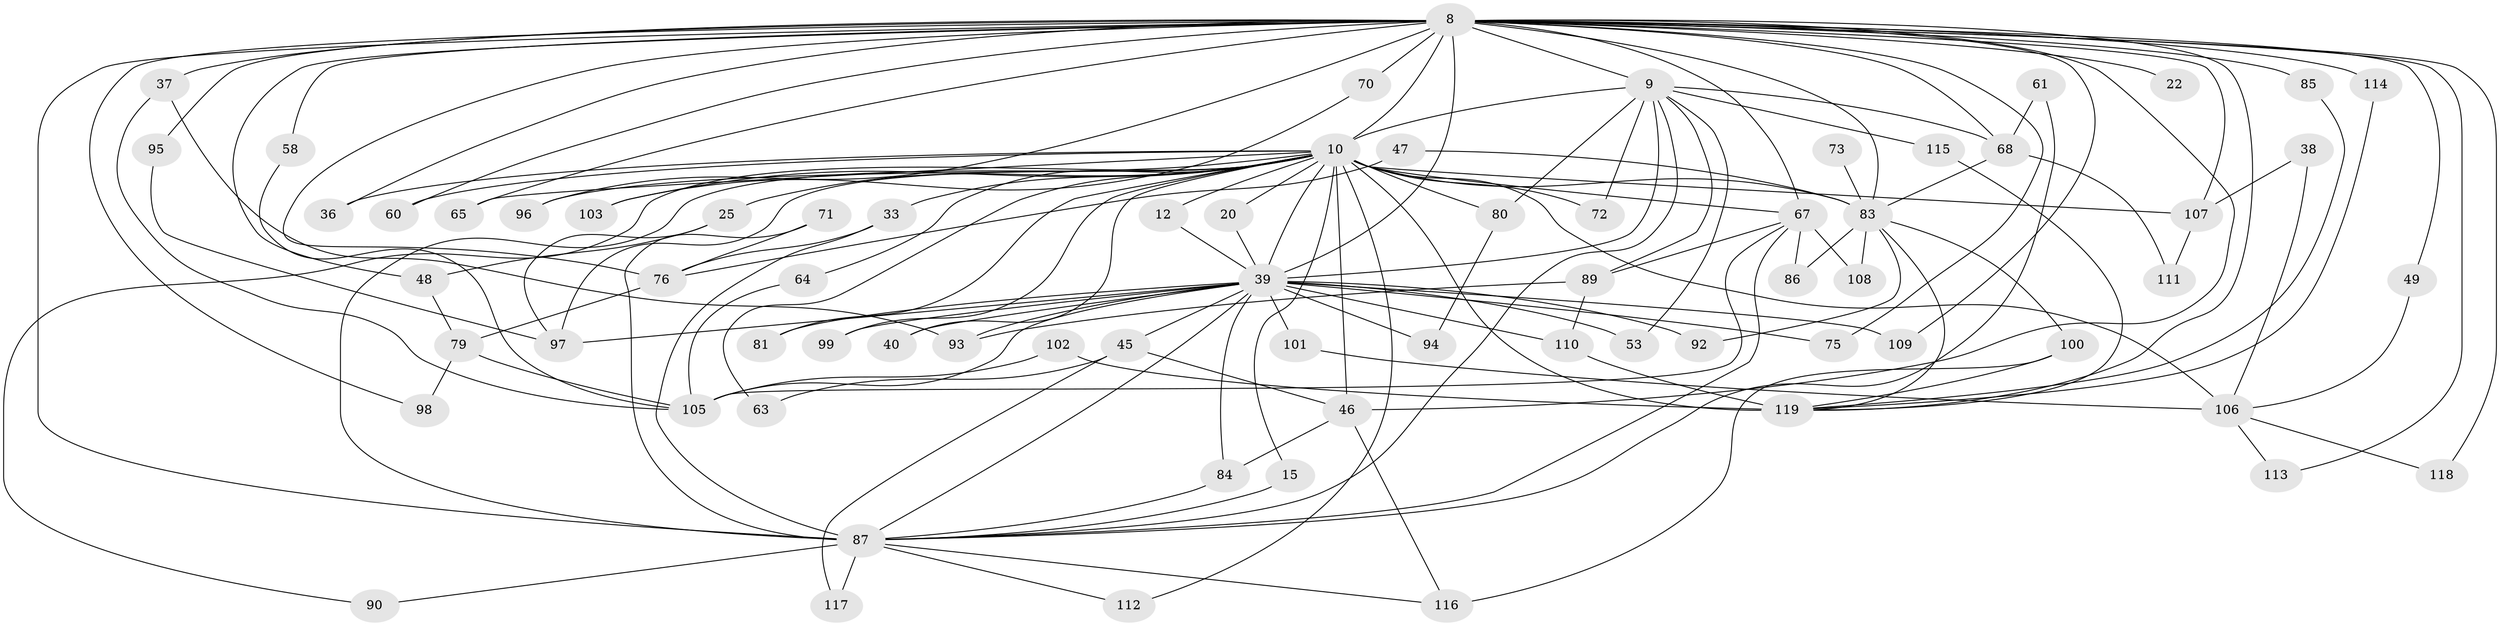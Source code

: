 // original degree distribution, {28: 0.01680672268907563, 13: 0.008403361344537815, 15: 0.008403361344537815, 17: 0.008403361344537815, 20: 0.008403361344537815, 32: 0.01680672268907563, 16: 0.008403361344537815, 12: 0.008403361344537815, 8: 0.01680672268907563, 2: 0.5210084033613446, 7: 0.01680672268907563, 4: 0.07563025210084033, 3: 0.21008403361344538, 6: 0.025210084033613446, 5: 0.05042016806722689}
// Generated by graph-tools (version 1.1) at 2025/46/03/04/25 21:46:55]
// undirected, 71 vertices, 146 edges
graph export_dot {
graph [start="1"]
  node [color=gray90,style=filled];
  8 [super="+1"];
  9 [super="+2"];
  10 [super="+6"];
  12;
  15;
  20;
  22;
  25;
  33;
  36;
  37 [super="+18"];
  38;
  39 [super="+34+5"];
  40;
  45;
  46 [super="+41"];
  47;
  48;
  49;
  53;
  58;
  60;
  61;
  63;
  64;
  65;
  67 [super="+59"];
  68 [super="+50"];
  70;
  71;
  72;
  73;
  75;
  76 [super="+74"];
  79 [super="+56"];
  80;
  81;
  83 [super="+21+42+66"];
  84 [super="+62"];
  85;
  86;
  87 [super="+19+7+44"];
  89 [super="+82"];
  90;
  92;
  93 [super="+51"];
  94;
  95;
  96;
  97 [super="+54+88"];
  98;
  99;
  100;
  101;
  102;
  103;
  105 [super="+26+55"];
  106 [super="+77+14"];
  107 [super="+24+27"];
  108;
  109;
  110 [super="+78"];
  111;
  112;
  113;
  114;
  115;
  116 [super="+91"];
  117;
  118;
  119 [super="+23+104"];
  8 -- 9 [weight=4];
  8 -- 10 [weight=4];
  8 -- 37 [weight=3];
  8 -- 48;
  8 -- 65;
  8 -- 70 [weight=2];
  8 -- 87 [weight=6];
  8 -- 109;
  8 -- 113;
  8 -- 67 [weight=2];
  8 -- 68 [weight=3];
  8 -- 75;
  8 -- 76 [weight=3];
  8 -- 85;
  8 -- 22;
  8 -- 95;
  8 -- 96;
  8 -- 98;
  8 -- 36;
  8 -- 49;
  8 -- 114;
  8 -- 118;
  8 -- 58;
  8 -- 60;
  8 -- 46;
  8 -- 83 [weight=3];
  8 -- 119;
  8 -- 107;
  8 -- 39 [weight=4];
  9 -- 10 [weight=4];
  9 -- 53;
  9 -- 72;
  9 -- 80;
  9 -- 115;
  9 -- 89 [weight=2];
  9 -- 68;
  9 -- 87 [weight=4];
  9 -- 39 [weight=4];
  10 -- 12;
  10 -- 15;
  10 -- 20;
  10 -- 25 [weight=2];
  10 -- 33;
  10 -- 36;
  10 -- 40;
  10 -- 60;
  10 -- 64;
  10 -- 103;
  10 -- 106 [weight=5];
  10 -- 65;
  10 -- 72;
  10 -- 80;
  10 -- 81;
  10 -- 90;
  10 -- 96;
  10 -- 99;
  10 -- 46 [weight=2];
  10 -- 112;
  10 -- 63;
  10 -- 67;
  10 -- 87 [weight=6];
  10 -- 119 [weight=6];
  10 -- 107 [weight=2];
  10 -- 39 [weight=5];
  10 -- 83 [weight=4];
  10 -- 97;
  12 -- 39;
  15 -- 87;
  20 -- 39;
  25 -- 48;
  25 -- 97;
  33 -- 76;
  33 -- 87;
  37 -- 105;
  37 -- 93;
  38 -- 106;
  38 -- 107;
  39 -- 87 [weight=5];
  39 -- 75;
  39 -- 81;
  39 -- 92;
  39 -- 94;
  39 -- 99;
  39 -- 101;
  39 -- 40;
  39 -- 105;
  39 -- 45;
  39 -- 109;
  39 -- 110;
  39 -- 53;
  39 -- 93;
  39 -- 84;
  39 -- 97 [weight=2];
  45 -- 63;
  45 -- 117;
  45 -- 46;
  46 -- 84;
  46 -- 116;
  47 -- 76;
  47 -- 83;
  48 -- 79;
  49 -- 106;
  58 -- 105;
  61 -- 68;
  61 -- 87;
  64 -- 105;
  67 -- 105 [weight=2];
  67 -- 108;
  67 -- 86;
  67 -- 87;
  67 -- 89;
  68 -- 111;
  68 -- 83;
  70 -- 103;
  71 -- 76;
  71 -- 87;
  73 -- 83 [weight=2];
  76 -- 79;
  79 -- 98;
  79 -- 105;
  80 -- 94;
  83 -- 86;
  83 -- 119;
  83 -- 100;
  83 -- 108;
  83 -- 92;
  84 -- 87;
  85 -- 119;
  87 -- 90;
  87 -- 112;
  87 -- 117;
  87 -- 116;
  89 -- 93;
  89 -- 110;
  95 -- 97;
  100 -- 116;
  100 -- 119;
  101 -- 106;
  102 -- 119;
  102 -- 105;
  106 -- 113;
  106 -- 118;
  107 -- 111;
  110 -- 119 [weight=2];
  114 -- 119;
  115 -- 119;
}
